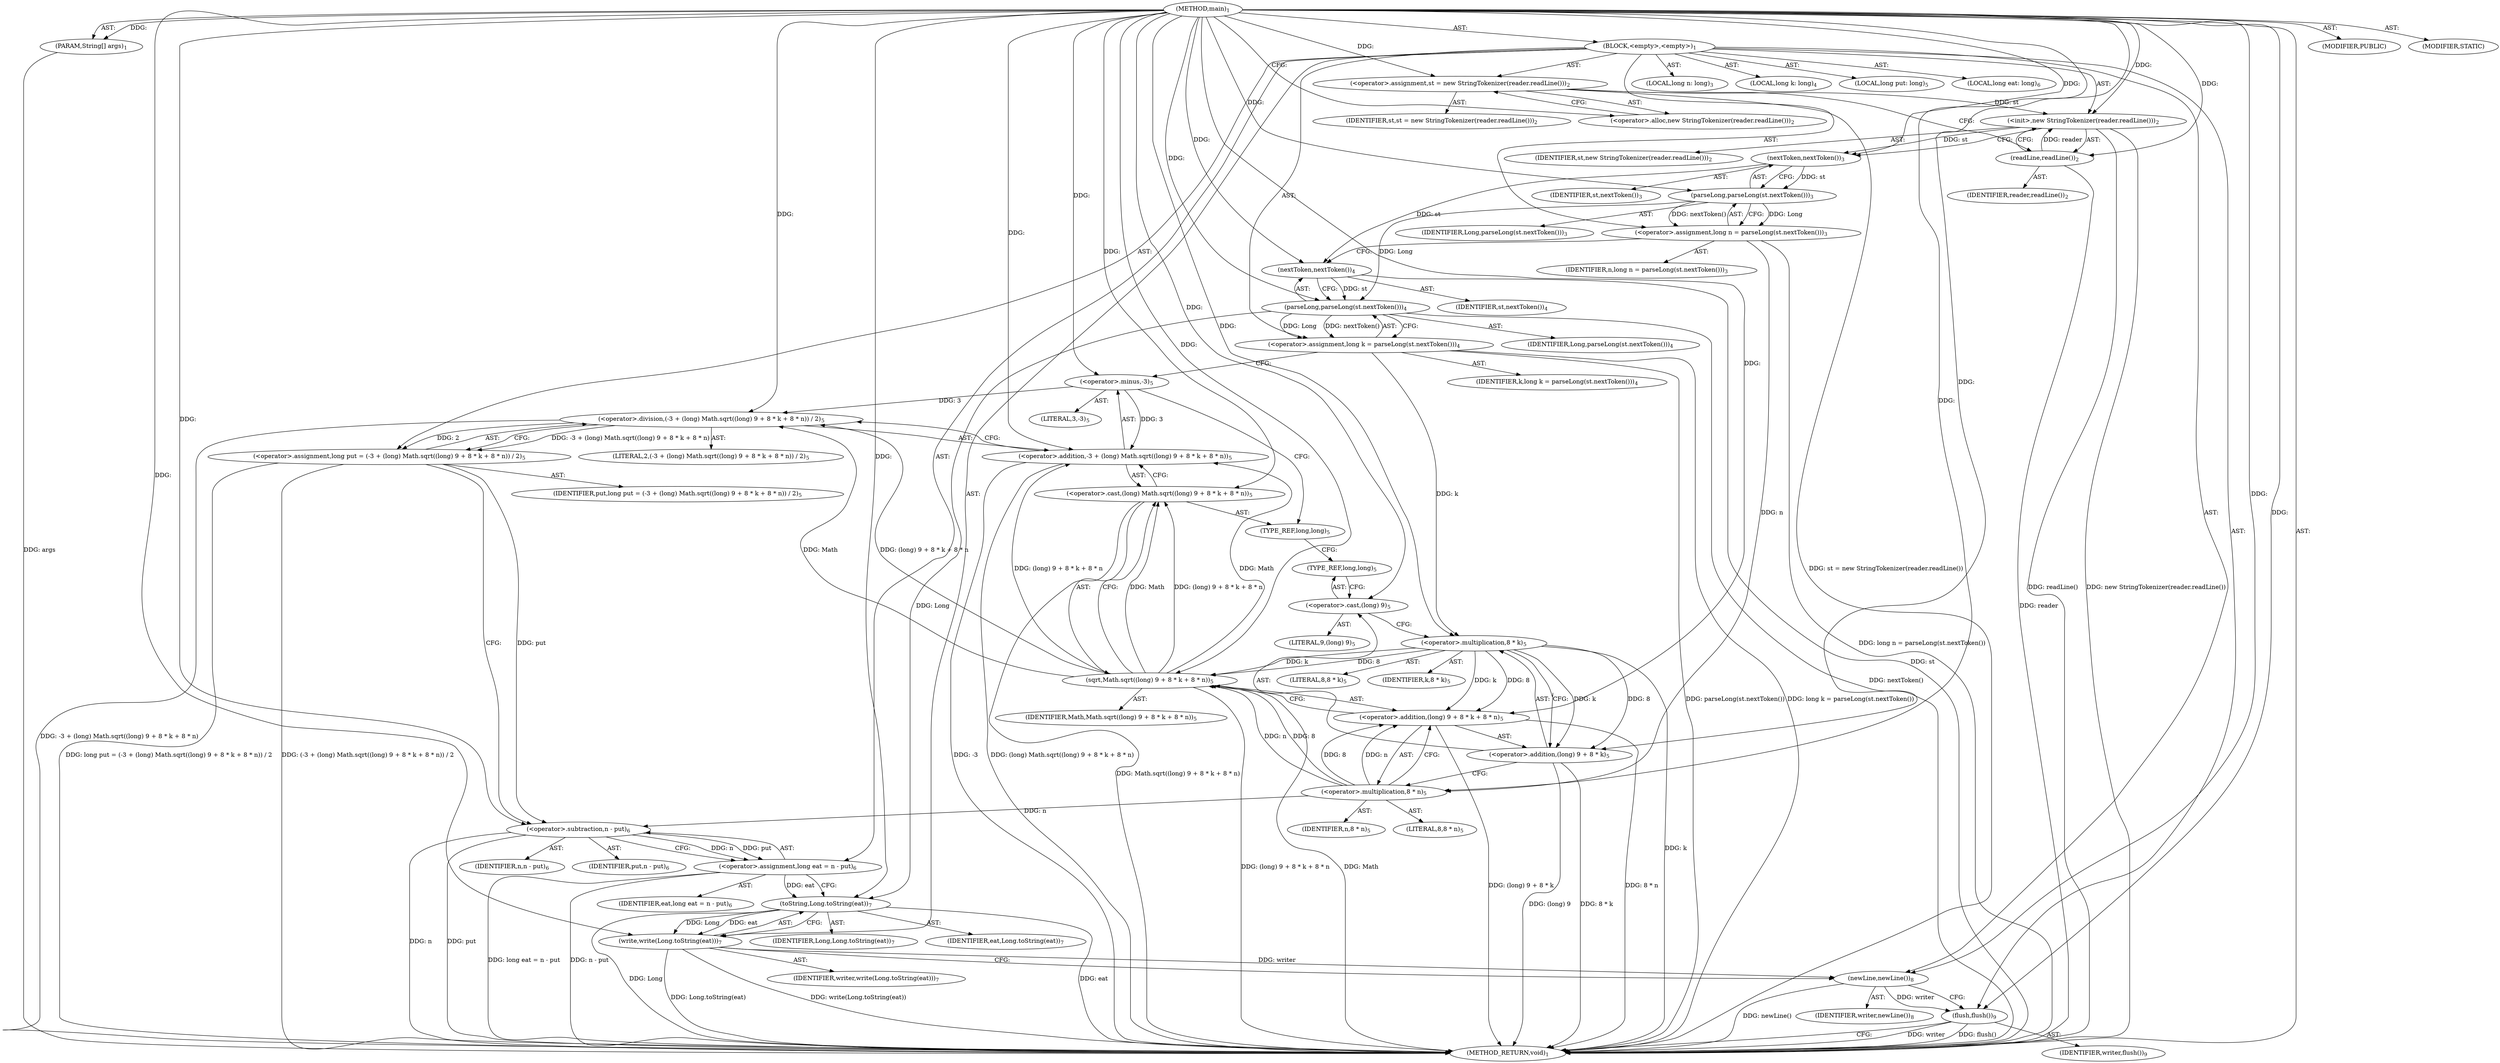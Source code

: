 digraph "main" {  
"17" [label = <(METHOD,main)<SUB>1</SUB>> ]
"18" [label = <(PARAM,String[] args)<SUB>1</SUB>> ]
"19" [label = <(BLOCK,&lt;empty&gt;,&lt;empty&gt;)<SUB>1</SUB>> ]
"20" [label = <(&lt;operator&gt;.assignment,st = new StringTokenizer(reader.readLine()))<SUB>2</SUB>> ]
"21" [label = <(IDENTIFIER,st,st = new StringTokenizer(reader.readLine()))<SUB>2</SUB>> ]
"22" [label = <(&lt;operator&gt;.alloc,new StringTokenizer(reader.readLine()))<SUB>2</SUB>> ]
"23" [label = <(&lt;init&gt;,new StringTokenizer(reader.readLine()))<SUB>2</SUB>> ]
"24" [label = <(IDENTIFIER,st,new StringTokenizer(reader.readLine()))<SUB>2</SUB>> ]
"25" [label = <(readLine,readLine())<SUB>2</SUB>> ]
"26" [label = <(IDENTIFIER,reader,readLine())<SUB>2</SUB>> ]
"27" [label = <(LOCAL,long n: long)<SUB>3</SUB>> ]
"28" [label = <(&lt;operator&gt;.assignment,long n = parseLong(st.nextToken()))<SUB>3</SUB>> ]
"29" [label = <(IDENTIFIER,n,long n = parseLong(st.nextToken()))<SUB>3</SUB>> ]
"30" [label = <(parseLong,parseLong(st.nextToken()))<SUB>3</SUB>> ]
"31" [label = <(IDENTIFIER,Long,parseLong(st.nextToken()))<SUB>3</SUB>> ]
"32" [label = <(nextToken,nextToken())<SUB>3</SUB>> ]
"33" [label = <(IDENTIFIER,st,nextToken())<SUB>3</SUB>> ]
"34" [label = <(LOCAL,long k: long)<SUB>4</SUB>> ]
"35" [label = <(&lt;operator&gt;.assignment,long k = parseLong(st.nextToken()))<SUB>4</SUB>> ]
"36" [label = <(IDENTIFIER,k,long k = parseLong(st.nextToken()))<SUB>4</SUB>> ]
"37" [label = <(parseLong,parseLong(st.nextToken()))<SUB>4</SUB>> ]
"38" [label = <(IDENTIFIER,Long,parseLong(st.nextToken()))<SUB>4</SUB>> ]
"39" [label = <(nextToken,nextToken())<SUB>4</SUB>> ]
"40" [label = <(IDENTIFIER,st,nextToken())<SUB>4</SUB>> ]
"41" [label = <(LOCAL,long put: long)<SUB>5</SUB>> ]
"42" [label = <(&lt;operator&gt;.assignment,long put = (-3 + (long) Math.sqrt((long) 9 + 8 * k + 8 * n)) / 2)<SUB>5</SUB>> ]
"43" [label = <(IDENTIFIER,put,long put = (-3 + (long) Math.sqrt((long) 9 + 8 * k + 8 * n)) / 2)<SUB>5</SUB>> ]
"44" [label = <(&lt;operator&gt;.division,(-3 + (long) Math.sqrt((long) 9 + 8 * k + 8 * n)) / 2)<SUB>5</SUB>> ]
"45" [label = <(&lt;operator&gt;.addition,-3 + (long) Math.sqrt((long) 9 + 8 * k + 8 * n))<SUB>5</SUB>> ]
"46" [label = <(&lt;operator&gt;.minus,-3)<SUB>5</SUB>> ]
"47" [label = <(LITERAL,3,-3)<SUB>5</SUB>> ]
"48" [label = <(&lt;operator&gt;.cast,(long) Math.sqrt((long) 9 + 8 * k + 8 * n))<SUB>5</SUB>> ]
"49" [label = <(TYPE_REF,long,long)<SUB>5</SUB>> ]
"50" [label = <(sqrt,Math.sqrt((long) 9 + 8 * k + 8 * n))<SUB>5</SUB>> ]
"51" [label = <(IDENTIFIER,Math,Math.sqrt((long) 9 + 8 * k + 8 * n))<SUB>5</SUB>> ]
"52" [label = <(&lt;operator&gt;.addition,(long) 9 + 8 * k + 8 * n)<SUB>5</SUB>> ]
"53" [label = <(&lt;operator&gt;.addition,(long) 9 + 8 * k)<SUB>5</SUB>> ]
"54" [label = <(&lt;operator&gt;.cast,(long) 9)<SUB>5</SUB>> ]
"55" [label = <(TYPE_REF,long,long)<SUB>5</SUB>> ]
"56" [label = <(LITERAL,9,(long) 9)<SUB>5</SUB>> ]
"57" [label = <(&lt;operator&gt;.multiplication,8 * k)<SUB>5</SUB>> ]
"58" [label = <(LITERAL,8,8 * k)<SUB>5</SUB>> ]
"59" [label = <(IDENTIFIER,k,8 * k)<SUB>5</SUB>> ]
"60" [label = <(&lt;operator&gt;.multiplication,8 * n)<SUB>5</SUB>> ]
"61" [label = <(LITERAL,8,8 * n)<SUB>5</SUB>> ]
"62" [label = <(IDENTIFIER,n,8 * n)<SUB>5</SUB>> ]
"63" [label = <(LITERAL,2,(-3 + (long) Math.sqrt((long) 9 + 8 * k + 8 * n)) / 2)<SUB>5</SUB>> ]
"64" [label = <(LOCAL,long eat: long)<SUB>6</SUB>> ]
"65" [label = <(&lt;operator&gt;.assignment,long eat = n - put)<SUB>6</SUB>> ]
"66" [label = <(IDENTIFIER,eat,long eat = n - put)<SUB>6</SUB>> ]
"67" [label = <(&lt;operator&gt;.subtraction,n - put)<SUB>6</SUB>> ]
"68" [label = <(IDENTIFIER,n,n - put)<SUB>6</SUB>> ]
"69" [label = <(IDENTIFIER,put,n - put)<SUB>6</SUB>> ]
"70" [label = <(write,write(Long.toString(eat)))<SUB>7</SUB>> ]
"71" [label = <(IDENTIFIER,writer,write(Long.toString(eat)))<SUB>7</SUB>> ]
"72" [label = <(toString,Long.toString(eat))<SUB>7</SUB>> ]
"73" [label = <(IDENTIFIER,Long,Long.toString(eat))<SUB>7</SUB>> ]
"74" [label = <(IDENTIFIER,eat,Long.toString(eat))<SUB>7</SUB>> ]
"75" [label = <(newLine,newLine())<SUB>8</SUB>> ]
"76" [label = <(IDENTIFIER,writer,newLine())<SUB>8</SUB>> ]
"77" [label = <(flush,flush())<SUB>9</SUB>> ]
"78" [label = <(IDENTIFIER,writer,flush())<SUB>9</SUB>> ]
"79" [label = <(MODIFIER,PUBLIC)> ]
"80" [label = <(MODIFIER,STATIC)> ]
"81" [label = <(METHOD_RETURN,void)<SUB>1</SUB>> ]
  "17" -> "18"  [ label = "AST: "] 
  "17" -> "19"  [ label = "AST: "] 
  "17" -> "79"  [ label = "AST: "] 
  "17" -> "80"  [ label = "AST: "] 
  "17" -> "81"  [ label = "AST: "] 
  "19" -> "20"  [ label = "AST: "] 
  "19" -> "23"  [ label = "AST: "] 
  "19" -> "27"  [ label = "AST: "] 
  "19" -> "28"  [ label = "AST: "] 
  "19" -> "34"  [ label = "AST: "] 
  "19" -> "35"  [ label = "AST: "] 
  "19" -> "41"  [ label = "AST: "] 
  "19" -> "42"  [ label = "AST: "] 
  "19" -> "64"  [ label = "AST: "] 
  "19" -> "65"  [ label = "AST: "] 
  "19" -> "70"  [ label = "AST: "] 
  "19" -> "75"  [ label = "AST: "] 
  "19" -> "77"  [ label = "AST: "] 
  "20" -> "21"  [ label = "AST: "] 
  "20" -> "22"  [ label = "AST: "] 
  "23" -> "24"  [ label = "AST: "] 
  "23" -> "25"  [ label = "AST: "] 
  "25" -> "26"  [ label = "AST: "] 
  "28" -> "29"  [ label = "AST: "] 
  "28" -> "30"  [ label = "AST: "] 
  "30" -> "31"  [ label = "AST: "] 
  "30" -> "32"  [ label = "AST: "] 
  "32" -> "33"  [ label = "AST: "] 
  "35" -> "36"  [ label = "AST: "] 
  "35" -> "37"  [ label = "AST: "] 
  "37" -> "38"  [ label = "AST: "] 
  "37" -> "39"  [ label = "AST: "] 
  "39" -> "40"  [ label = "AST: "] 
  "42" -> "43"  [ label = "AST: "] 
  "42" -> "44"  [ label = "AST: "] 
  "44" -> "45"  [ label = "AST: "] 
  "44" -> "63"  [ label = "AST: "] 
  "45" -> "46"  [ label = "AST: "] 
  "45" -> "48"  [ label = "AST: "] 
  "46" -> "47"  [ label = "AST: "] 
  "48" -> "49"  [ label = "AST: "] 
  "48" -> "50"  [ label = "AST: "] 
  "50" -> "51"  [ label = "AST: "] 
  "50" -> "52"  [ label = "AST: "] 
  "52" -> "53"  [ label = "AST: "] 
  "52" -> "60"  [ label = "AST: "] 
  "53" -> "54"  [ label = "AST: "] 
  "53" -> "57"  [ label = "AST: "] 
  "54" -> "55"  [ label = "AST: "] 
  "54" -> "56"  [ label = "AST: "] 
  "57" -> "58"  [ label = "AST: "] 
  "57" -> "59"  [ label = "AST: "] 
  "60" -> "61"  [ label = "AST: "] 
  "60" -> "62"  [ label = "AST: "] 
  "65" -> "66"  [ label = "AST: "] 
  "65" -> "67"  [ label = "AST: "] 
  "67" -> "68"  [ label = "AST: "] 
  "67" -> "69"  [ label = "AST: "] 
  "70" -> "71"  [ label = "AST: "] 
  "70" -> "72"  [ label = "AST: "] 
  "72" -> "73"  [ label = "AST: "] 
  "72" -> "74"  [ label = "AST: "] 
  "75" -> "76"  [ label = "AST: "] 
  "77" -> "78"  [ label = "AST: "] 
  "20" -> "25"  [ label = "CFG: "] 
  "23" -> "32"  [ label = "CFG: "] 
  "28" -> "39"  [ label = "CFG: "] 
  "35" -> "46"  [ label = "CFG: "] 
  "42" -> "67"  [ label = "CFG: "] 
  "65" -> "72"  [ label = "CFG: "] 
  "70" -> "75"  [ label = "CFG: "] 
  "75" -> "77"  [ label = "CFG: "] 
  "77" -> "81"  [ label = "CFG: "] 
  "22" -> "20"  [ label = "CFG: "] 
  "25" -> "23"  [ label = "CFG: "] 
  "30" -> "28"  [ label = "CFG: "] 
  "37" -> "35"  [ label = "CFG: "] 
  "44" -> "42"  [ label = "CFG: "] 
  "67" -> "65"  [ label = "CFG: "] 
  "72" -> "70"  [ label = "CFG: "] 
  "32" -> "30"  [ label = "CFG: "] 
  "39" -> "37"  [ label = "CFG: "] 
  "45" -> "44"  [ label = "CFG: "] 
  "46" -> "49"  [ label = "CFG: "] 
  "48" -> "45"  [ label = "CFG: "] 
  "49" -> "55"  [ label = "CFG: "] 
  "50" -> "48"  [ label = "CFG: "] 
  "52" -> "50"  [ label = "CFG: "] 
  "53" -> "60"  [ label = "CFG: "] 
  "60" -> "52"  [ label = "CFG: "] 
  "54" -> "57"  [ label = "CFG: "] 
  "57" -> "53"  [ label = "CFG: "] 
  "55" -> "54"  [ label = "CFG: "] 
  "17" -> "22"  [ label = "CFG: "] 
  "18" -> "81"  [ label = "DDG: args"] 
  "20" -> "81"  [ label = "DDG: st = new StringTokenizer(reader.readLine())"] 
  "23" -> "81"  [ label = "DDG: readLine()"] 
  "23" -> "81"  [ label = "DDG: new StringTokenizer(reader.readLine())"] 
  "28" -> "81"  [ label = "DDG: long n = parseLong(st.nextToken())"] 
  "39" -> "81"  [ label = "DDG: st"] 
  "37" -> "81"  [ label = "DDG: nextToken()"] 
  "35" -> "81"  [ label = "DDG: parseLong(st.nextToken())"] 
  "35" -> "81"  [ label = "DDG: long k = parseLong(st.nextToken())"] 
  "45" -> "81"  [ label = "DDG: -3"] 
  "53" -> "81"  [ label = "DDG: (long) 9"] 
  "57" -> "81"  [ label = "DDG: k"] 
  "53" -> "81"  [ label = "DDG: 8 * k"] 
  "52" -> "81"  [ label = "DDG: (long) 9 + 8 * k"] 
  "52" -> "81"  [ label = "DDG: 8 * n"] 
  "50" -> "81"  [ label = "DDG: (long) 9 + 8 * k + 8 * n"] 
  "48" -> "81"  [ label = "DDG: Math.sqrt((long) 9 + 8 * k + 8 * n)"] 
  "45" -> "81"  [ label = "DDG: (long) Math.sqrt((long) 9 + 8 * k + 8 * n)"] 
  "44" -> "81"  [ label = "DDG: -3 + (long) Math.sqrt((long) 9 + 8 * k + 8 * n)"] 
  "42" -> "81"  [ label = "DDG: (-3 + (long) Math.sqrt((long) 9 + 8 * k + 8 * n)) / 2"] 
  "42" -> "81"  [ label = "DDG: long put = (-3 + (long) Math.sqrt((long) 9 + 8 * k + 8 * n)) / 2"] 
  "67" -> "81"  [ label = "DDG: n"] 
  "67" -> "81"  [ label = "DDG: put"] 
  "65" -> "81"  [ label = "DDG: n - put"] 
  "65" -> "81"  [ label = "DDG: long eat = n - put"] 
  "72" -> "81"  [ label = "DDG: Long"] 
  "72" -> "81"  [ label = "DDG: eat"] 
  "70" -> "81"  [ label = "DDG: Long.toString(eat)"] 
  "70" -> "81"  [ label = "DDG: write(Long.toString(eat))"] 
  "75" -> "81"  [ label = "DDG: newLine()"] 
  "77" -> "81"  [ label = "DDG: writer"] 
  "77" -> "81"  [ label = "DDG: flush()"] 
  "25" -> "81"  [ label = "DDG: reader"] 
  "50" -> "81"  [ label = "DDG: Math"] 
  "17" -> "18"  [ label = "DDG: "] 
  "17" -> "20"  [ label = "DDG: "] 
  "30" -> "28"  [ label = "DDG: Long"] 
  "30" -> "28"  [ label = "DDG: nextToken()"] 
  "37" -> "35"  [ label = "DDG: Long"] 
  "37" -> "35"  [ label = "DDG: nextToken()"] 
  "44" -> "42"  [ label = "DDG: -3 + (long) Math.sqrt((long) 9 + 8 * k + 8 * n)"] 
  "44" -> "42"  [ label = "DDG: 2"] 
  "67" -> "65"  [ label = "DDG: n"] 
  "67" -> "65"  [ label = "DDG: put"] 
  "20" -> "23"  [ label = "DDG: st"] 
  "17" -> "23"  [ label = "DDG: "] 
  "25" -> "23"  [ label = "DDG: reader"] 
  "17" -> "70"  [ label = "DDG: "] 
  "72" -> "70"  [ label = "DDG: Long"] 
  "72" -> "70"  [ label = "DDG: eat"] 
  "70" -> "75"  [ label = "DDG: writer"] 
  "17" -> "75"  [ label = "DDG: "] 
  "75" -> "77"  [ label = "DDG: writer"] 
  "17" -> "77"  [ label = "DDG: "] 
  "17" -> "25"  [ label = "DDG: "] 
  "17" -> "30"  [ label = "DDG: "] 
  "32" -> "30"  [ label = "DDG: st"] 
  "30" -> "37"  [ label = "DDG: Long"] 
  "17" -> "37"  [ label = "DDG: "] 
  "39" -> "37"  [ label = "DDG: st"] 
  "46" -> "44"  [ label = "DDG: 3"] 
  "17" -> "44"  [ label = "DDG: "] 
  "50" -> "44"  [ label = "DDG: Math"] 
  "50" -> "44"  [ label = "DDG: (long) 9 + 8 * k + 8 * n"] 
  "60" -> "67"  [ label = "DDG: n"] 
  "17" -> "67"  [ label = "DDG: "] 
  "42" -> "67"  [ label = "DDG: put"] 
  "37" -> "72"  [ label = "DDG: Long"] 
  "17" -> "72"  [ label = "DDG: "] 
  "65" -> "72"  [ label = "DDG: eat"] 
  "23" -> "32"  [ label = "DDG: st"] 
  "17" -> "32"  [ label = "DDG: "] 
  "32" -> "39"  [ label = "DDG: st"] 
  "17" -> "39"  [ label = "DDG: "] 
  "46" -> "45"  [ label = "DDG: 3"] 
  "17" -> "45"  [ label = "DDG: "] 
  "50" -> "45"  [ label = "DDG: Math"] 
  "50" -> "45"  [ label = "DDG: (long) 9 + 8 * k + 8 * n"] 
  "17" -> "46"  [ label = "DDG: "] 
  "17" -> "48"  [ label = "DDG: "] 
  "50" -> "48"  [ label = "DDG: Math"] 
  "50" -> "48"  [ label = "DDG: (long) 9 + 8 * k + 8 * n"] 
  "17" -> "50"  [ label = "DDG: "] 
  "57" -> "50"  [ label = "DDG: 8"] 
  "57" -> "50"  [ label = "DDG: k"] 
  "60" -> "50"  [ label = "DDG: 8"] 
  "60" -> "50"  [ label = "DDG: n"] 
  "17" -> "52"  [ label = "DDG: "] 
  "57" -> "52"  [ label = "DDG: 8"] 
  "57" -> "52"  [ label = "DDG: k"] 
  "60" -> "52"  [ label = "DDG: 8"] 
  "60" -> "52"  [ label = "DDG: n"] 
  "17" -> "53"  [ label = "DDG: "] 
  "57" -> "53"  [ label = "DDG: 8"] 
  "57" -> "53"  [ label = "DDG: k"] 
  "17" -> "60"  [ label = "DDG: "] 
  "28" -> "60"  [ label = "DDG: n"] 
  "17" -> "54"  [ label = "DDG: "] 
  "17" -> "57"  [ label = "DDG: "] 
  "35" -> "57"  [ label = "DDG: k"] 
}

